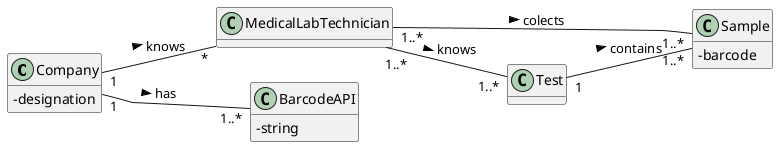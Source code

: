 @startuml
skinparam classAttributeIconSize 0
hide methods
left to right direction
skinparam linetype polyline


Class Company{
-designation
}

Class MedicalLabTechnician{
}

Class Sample{
-barcode
}

Class BarcodeAPI{
-string
}


Company "1" -- "*" MedicalLabTechnician : knows >
MedicalLabTechnician "1..*" -- "1..*" Sample : colects >
MedicalLabTechnician "1..*" -- "1..*" Test : knows >
Test "1" -- "1..*" Sample : contains >
Company "1" -- "1..*" BarcodeAPI : has >


@enduml
